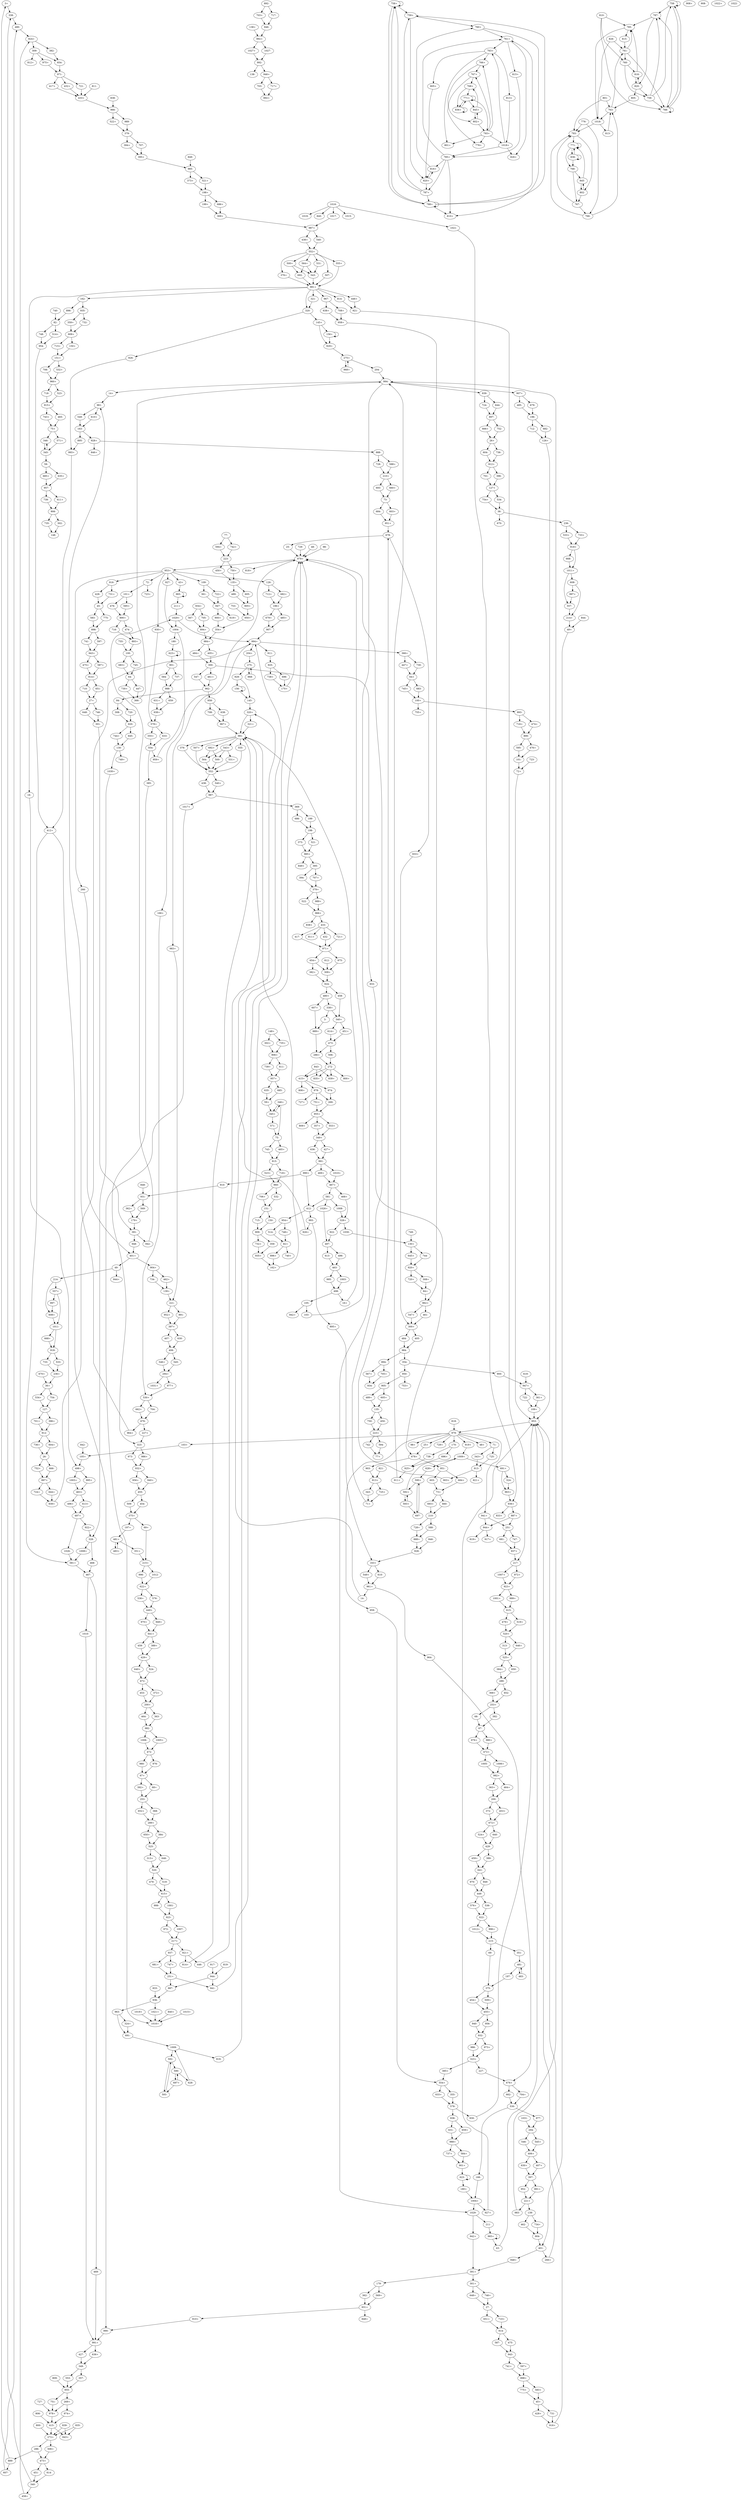 digraph adj {
graph [k=96]
edge [d=-95]
"3+" [l=181 C=6582]
"3-" [l=181 C=6582]
"14+" [l=51885 C=1941957]
"14-" [l=51885 C=1941957]
"16+" [l=4302 C=156636]
"16-" [l=4302 C=156636]
"25+" [l=47118 C=1579878]
"25-" [l=47118 C=1579878]
"26+" [l=36218 C=1328996]
"26-" [l=36218 C=1328996]
"27+" [l=84609 C=2956632]
"27-" [l=84609 C=2956632]
"36+" [l=26505 C=943989]
"36-" [l=26505 C=943989]
"43+" [l=90139 C=2607704]
"43-" [l=90139 C=2607704]
"45+" [l=38775 C=1293221]
"45-" [l=38775 C=1293221]
"48+" [l=26106 C=725198]
"48-" [l=26106 C=725198]
"49+" [l=53007 C=1890434]
"49-" [l=53007 C=1890434]
"59+" [l=8997 C=336627]
"59-" [l=8997 C=336627]
"64+" [l=42121 C=1596143]
"64-" [l=42121 C=1596143]
"67+" [l=132 C=2029]
"67-" [l=132 C=2029]
"68+" [l=528 C=12678]
"68-" [l=528 C=12678]
"69+" [l=11473 C=367292]
"69-" [l=11473 C=367292]
"71+" [l=47492 C=1580702]
"71-" [l=47492 C=1580702]
"72+" [l=38166 C=1432157]
"72-" [l=38166 C=1432157]
"73+" [l=26655 C=865449]
"73-" [l=26655 C=865449]
"75+" [l=29534 C=1110504]
"75-" [l=29534 C=1110504]
"77+" [l=8643 C=332799]
"77-" [l=8643 C=332799]
"82+" [l=27953 C=1034613]
"82-" [l=27953 C=1034613]
"84+" [l=37859 C=1389430]
"84-" [l=37859 C=1389430]
"98+" [l=48884 C=1370904]
"98-" [l=48884 C=1370904]
"100+" [l=19050 C=719001]
"100-" [l=19050 C=719001]
"101+" [l=45658 C=1716228]
"101-" [l=45658 C=1716228]
"103+" [l=34471 C=1302211]
"103-" [l=34471 C=1302211]
"105+" [l=1276 C=47865]
"105-" [l=1276 C=47865]
"109+" [l=3347 C=115954]
"109-" [l=3347 C=115954]
"126+" [l=14818 C=444070]
"126-" [l=14818 C=444070]
"127+" [l=24888 C=864118]
"127-" [l=24888 C=864118]
"130+" [l=22569 C=814020]
"130-" [l=22569 C=814020]
"135+" [l=7402 C=267366]
"135-" [l=7402 C=267366]
"138+" [l=9150 C=265242]
"138-" [l=9150 C=265242]
"139+" [l=16079 C=492354]
"139-" [l=16079 C=492354]
"145+" [l=22200 C=797857]
"145-" [l=22200 C=797857]
"148+" [l=5515 C=191723]
"148-" [l=5515 C=191723]
"150+" [l=191 C=3258]
"150-" [l=191 C=3258]
"151+" [l=4909 C=178892]
"151-" [l=4909 C=178892]
"156+" [l=1881 C=69183]
"156-" [l=1881 C=69183]
"162+" [l=350 C=19165]
"162-" [l=350 C=19165]
"163+" [l=3548 C=229449]
"163-" [l=3548 C=229449]
"166+" [l=44864 C=1351665]
"166-" [l=44864 C=1351665]
"170+" [l=20225 C=739992]
"170-" [l=20225 C=739992]
"179+" [l=14299 C=480879]
"179-" [l=14299 C=480879]
"180+" [l=41532 C=1381633]
"180-" [l=41532 C=1381633]
"196+" [l=25733 C=814329]
"196-" [l=25733 C=814329]
"197+" [l=9313 C=336927]
"197-" [l=9313 C=336927]
"198+" [l=199 C=26456]
"198-" [l=199 C=26456]
"199+" [l=191 C=23255]
"199-" [l=191 C=23255]
"200+" [l=952 C=57990]
"200-" [l=952 C=57990]
"204+" [l=14202 C=515195]
"204-" [l=14202 C=515195]
"210+" [l=7012 C=224850]
"210-" [l=7012 C=224850]
"211+" [l=39254 C=1178332]
"211-" [l=39254 C=1178332]
"214+" [l=2477 C=88448]
"214-" [l=2477 C=88448]
"215+" [l=1141 C=62795]
"215-" [l=1141 C=62795]
"217+" [l=279 C=12367]
"217-" [l=279 C=12367]
"221+" [l=165 C=3054]
"221-" [l=165 C=3054]
"223+" [l=8090 C=294280]
"223-" [l=8090 C=294280]
"227+" [l=2241 C=72974]
"227-" [l=2241 C=72974]
"236+" [l=12728 C=457063]
"236-" [l=12728 C=457063]
"251+" [l=6420 C=181705]
"251-" [l=6420 C=181705]
"253+" [l=920 C=53740]
"253-" [l=920 C=53740]
"266+" [l=2547 C=73373]
"266-" [l=2547 C=73373]
"269+" [l=168 C=18447]
"269-" [l=168 C=18447]
"272+" [l=286 C=46417]
"272-" [l=286 C=46417]
"275+" [l=131 C=3286]
"275-" [l=131 C=3286]
"286+" [l=134 C=7956]
"286-" [l=134 C=7956]
"289+" [l=202 C=6893]
"289-" [l=202 C=6893]
"294+" [l=186 C=7430]
"294-" [l=186 C=7430]
"300+" [l=266 C=16657]
"300-" [l=266 C=16657]
"301+" [l=11183 C=397704]
"301-" [l=11183 C=397704]
"302+" [l=191 C=3092]
"302-" [l=191 C=3092]
"308+" [l=191 C=3203]
"308-" [l=191 C=3203]
"309+" [l=156 C=14797]
"309-" [l=156 C=14797]
"313+" [l=191 C=3499]
"313-" [l=191 C=3499]
"320+" [l=143 C=3873]
"320-" [l=143 C=3873]
"321+" [l=307 C=9457]
"321-" [l=307 C=9457]
"323+" [l=163 C=3878]
"323-" [l=163 C=3878]
"324+" [l=392 C=5524]
"324-" [l=392 C=5524]
"328+" [l=107 C=1008]
"328-" [l=107 C=1008]
"338+" [l=195 C=11540]
"338-" [l=195 C=11540]
"340+" [l=239 C=14249]
"340-" [l=239 C=14249]
"343+" [l=191 C=2676]
"343-" [l=191 C=2676]
"345+" [l=155 C=3597]
"345-" [l=155 C=3597]
"346+" [l=250 C=4123]
"346-" [l=250 C=4123]
"349+" [l=209 C=27495]
"349-" [l=209 C=27495]
"351+" [l=5063 C=164733]
"351-" [l=5063 C=164733]
"354+" [l=212 C=8327]
"354-" [l=212 C=8327]
"355+" [l=222 C=4406]
"355-" [l=222 C=4406]
"357+" [l=191 C=23078]
"357-" [l=191 C=23078]
"359+" [l=191 C=3050]
"359-" [l=191 C=3050]
"361+" [l=191 C=3007]
"361-" [l=191 C=3007]
"362+" [l=191 C=3393]
"362-" [l=191 C=3393]
"363+" [l=191 C=4612]
"363-" [l=191 C=4612]
"366+" [l=553 C=16428]
"366-" [l=553 C=16428]
"368+" [l=191 C=2473]
"368-" [l=191 C=2473]
"369+" [l=224 C=32396]
"369-" [l=224 C=32396]
"372+" [l=314 C=6679]
"372-" [l=314 C=6679]
"373+" [l=193 C=23126]
"373-" [l=193 C=23126]
"375+" [l=520 C=31695]
"375-" [l=520 C=31695]
"376+" [l=246 C=5458]
"376-" [l=246 C=5458]
"379+" [l=140 C=11374]
"379-" [l=140 C=11374]
"382+" [l=303 C=5979]
"382-" [l=303 C=5979]
"384+" [l=191 C=3165]
"384-" [l=191 C=3165]
"385+" [l=2644 C=95093]
"385-" [l=2644 C=95093]
"389+" [l=1997 C=56787]
"389-" [l=1997 C=56787]
"391+" [l=308 C=17439]
"391-" [l=308 C=17439]
"392+" [l=477 C=11357]
"392-" [l=477 C=11357]
"394+" [l=191 C=23465]
"394-" [l=191 C=23465]
"395+" [l=186 C=21280]
"395-" [l=186 C=21280]
"396+" [l=191 C=3055]
"396-" [l=191 C=3055]
"397+" [l=151 C=3663]
"397-" [l=151 C=3663]
"401+" [l=284 C=10398]
"401-" [l=284 C=10398]
"405+" [l=440 C=22687]
"405-" [l=440 C=22687]
"406+" [l=145 C=4654]
"406-" [l=145 C=4654]
"407+" [l=236 C=6285]
"407-" [l=236 C=6285]
"412+" [l=145 C=5036]
"412-" [l=145 C=5036]
"415+" [l=219 C=26354]
"415-" [l=219 C=26354]
"417+" [l=202 C=12619]
"417-" [l=202 C=12619]
"427+" [l=191 C=23392]
"427-" [l=191 C=23392]
"428+" [l=191 C=2971]
"428-" [l=191 C=2971]
"429+" [l=457 C=26490]
"429-" [l=457 C=26490]
"432+" [l=191 C=15404]
"432-" [l=191 C=15404]
"433+" [l=176 C=18499]
"433-" [l=176 C=18499]
"438+" [l=193 C=3263]
"438-" [l=193 C=3263]
"446+" [l=191 C=3356]
"446-" [l=191 C=3356]
"447+" [l=191 C=3001]
"447-" [l=191 C=3001]
"449+" [l=146 C=3256]
"449-" [l=146 C=3256]
"450+" [l=191 C=3432]
"450-" [l=191 C=3432]
"451+" [l=280 C=15746]
"451-" [l=280 C=15746]
"453+" [l=314 C=6179]
"453-" [l=314 C=6179]
"454+" [l=340 C=7771]
"454-" [l=340 C=7771]
"455+" [l=144 C=3897]
"455-" [l=144 C=3897]
"458+" [l=342 C=19893]
"458-" [l=342 C=19893]
"459+" [l=1106 C=33281]
"459-" [l=1106 C=33281]
"461+" [l=191 C=3633]
"461-" [l=191 C=3633]
"462+" [l=191 C=2926]
"462-" [l=191 C=2926]
"463+" [l=320 C=18049]
"463-" [l=320 C=18049]
"464+" [l=191 C=2487]
"464-" [l=191 C=2487]
"465+" [l=191 C=3668]
"465-" [l=191 C=3668]
"467+" [l=152 C=9434]
"467-" [l=152 C=9434]
"468+" [l=281 C=5423]
"468-" [l=281 C=5423]
"469+" [l=191 C=14976]
"469-" [l=191 C=14976]
"472+" [l=152 C=4306]
"472-" [l=152 C=4306]
"473+" [l=131 C=3670]
"473-" [l=131 C=3670]
"474+" [l=191 C=3970]
"474-" [l=191 C=3970]
"475+" [l=191 C=700]
"475-" [l=191 C=700]
"476+" [l=191 C=3109]
"476-" [l=191 C=3109]
"479+" [l=191 C=3126]
"479-" [l=191 C=3126]
"480+" [l=231 C=25288]
"480-" [l=231 C=25288]
"481+" [l=193 C=5979]
"481-" [l=193 C=5979]
"483+" [l=183 C=1663]
"483-" [l=183 C=1663]
"484+" [l=440 C=11179]
"484-" [l=440 C=11179]
"485+" [l=191 C=2719]
"485-" [l=191 C=2719]
"489+" [l=191 C=2642]
"489-" [l=191 C=2642]
"496+" [l=191 C=3999]
"496-" [l=191 C=3999]
"497+" [l=158 C=4970]
"497-" [l=158 C=4970]
"498+" [l=242 C=10589]
"498-" [l=242 C=10589]
"500+" [l=164 C=4140]
"500-" [l=164 C=4140]
"506+" [l=195 C=3450]
"506-" [l=195 C=3450]
"507+" [l=344 C=11052]
"507-" [l=344 C=11052]
"509+" [l=340 C=7547]
"509-" [l=340 C=7547]
"514+" [l=191 C=3154]
"514-" [l=191 C=3154]
"519+" [l=191 C=3214]
"519-" [l=191 C=3214]
"520+" [l=215 C=6873]
"520-" [l=215 C=6873]
"521+" [l=193 C=8526]
"521-" [l=193 C=8526]
"522+" [l=192 C=4085]
"522-" [l=192 C=4085]
"523+" [l=191 C=2088]
"523-" [l=191 C=2088]
"524+" [l=261 C=5339]
"524-" [l=261 C=5339]
"525+" [l=209 C=8897]
"525-" [l=209 C=8897]
"530+" [l=193 C=6292]
"530-" [l=193 C=6292]
"531+" [l=190 C=4564]
"531-" [l=190 C=4564]
"532+" [l=191 C=3091]
"532-" [l=191 C=3091]
"533+" [l=191 C=1958]
"533-" [l=191 C=1958]
"534+" [l=191 C=2622]
"534-" [l=191 C=2622]
"536+" [l=239 C=4647]
"536-" [l=239 C=4647]
"540+" [l=193 C=22487]
"540-" [l=193 C=22487]
"543+" [l=176 C=5880]
"543-" [l=176 C=5880]
"545+" [l=297 C=6900]
"545-" [l=297 C=6900]
"546+" [l=297 C=6852]
"546-" [l=297 C=6852]
"547+" [l=191 C=2925]
"547-" [l=191 C=2925]
"549+" [l=191 C=4971]
"549-" [l=191 C=4971]
"552+" [l=128 C=7111]
"552-" [l=128 C=7111]
"553+" [l=191 C=9307]
"553-" [l=191 C=9307]
"554+" [l=152 C=3089]
"554-" [l=152 C=3089]
"555+" [l=326 C=16359]
"555-" [l=326 C=16359]
"557+" [l=216 C=4340]
"557-" [l=216 C=4340]
"564+" [l=176 C=3706]
"564-" [l=176 C=3706]
"567+" [l=191 C=2764]
"567-" [l=191 C=2764]
"569+" [l=191 C=506]
"569-" [l=191 C=506]
"571+" [l=256 C=5231]
"571-" [l=256 C=5231]
"576+" [l=239 C=4307]
"576-" [l=239 C=4307]
"578+" [l=159 C=4443]
"578-" [l=159 C=4443]
"581+" [l=161 C=10417]
"581-" [l=161 C=10417]
"583+" [l=191 C=3331]
"583-" [l=191 C=3331]
"584+" [l=191 C=4359]
"584-" [l=191 C=4359]
"587+" [l=191 C=4405]
"587-" [l=191 C=4405]
"588+" [l=191 C=2619]
"588-" [l=191 C=2619]
"590+" [l=103 C=252]
"590-" [l=103 C=252]
"592+" [l=104 C=248]
"592-" [l=104 C=248]
"593+" [l=260 C=2097]
"593-" [l=260 C=2097]
"594+" [l=191 C=2873]
"594-" [l=191 C=2873]
"595+" [l=191 C=1277]
"595-" [l=191 C=1277]
"597+" [l=191 C=2675]
"597-" [l=191 C=2675]
"603+" [l=191 C=2404]
"603-" [l=191 C=2404]
"604+" [l=191 C=2601]
"604-" [l=191 C=2601]
"605+" [l=191 C=300]
"605-" [l=191 C=300]
"607+" [l=281 C=14872]
"607-" [l=281 C=14872]
"608+" [l=212 C=3996]
"608-" [l=212 C=3996]
"610+" [l=191 C=3369]
"610-" [l=191 C=3369]
"611+" [l=191 C=3144]
"611-" [l=191 C=3144]
"613+" [l=191 C=4196]
"613-" [l=191 C=4196]
"614+" [l=278 C=6239]
"614-" [l=278 C=6239]
"615+" [l=196 C=6759]
"615-" [l=196 C=6759]
"619+" [l=131 C=142]
"619-" [l=131 C=142]
"622+" [l=171 C=5016]
"622-" [l=171 C=5016]
"623+" [l=203 C=6124]
"623-" [l=203 C=6124]
"628+" [l=189 C=1444]
"628-" [l=189 C=1444]
"630+" [l=236 C=5628]
"630-" [l=236 C=5628]
"631+" [l=191 C=437]
"631-" [l=191 C=437]
"633+" [l=222 C=3569]
"633-" [l=222 C=3569]
"635+" [l=191 C=299]
"635-" [l=191 C=299]
"636+" [l=191 C=4640]
"636-" [l=191 C=4640]
"638+" [l=191 C=3013]
"638-" [l=191 C=3013]
"640+" [l=261 C=5395]
"640-" [l=261 C=5395]
"641+" [l=152 C=2571]
"641-" [l=152 C=2571]
"644+" [l=191 C=3681]
"644-" [l=191 C=3681]
"645+" [l=191 C=2576]
"645-" [l=191 C=2576]
"646+" [l=191 C=2829]
"646-" [l=191 C=2829]
"648+" [l=191 C=2889]
"648-" [l=191 C=2889]
"650+" [l=191 C=2579]
"650-" [l=191 C=2579]
"651+" [l=191 C=2531]
"651-" [l=191 C=2531]
"652+" [l=191 C=2931]
"652-" [l=191 C=2931]
"654+" [l=189 C=6437]
"654-" [l=189 C=6437]
"659+" [l=191 C=2068]
"659-" [l=191 C=2068]
"660+" [l=191 C=2081]
"660-" [l=191 C=2081]
"662+" [l=191 C=2768]
"662-" [l=191 C=2768]
"666+" [l=191 C=2998]
"666-" [l=191 C=2998]
"668+" [l=246 C=3969]
"668-" [l=246 C=3969]
"670+" [l=163 C=248]
"670-" [l=163 C=248]
"672+" [l=176 C=5805]
"672-" [l=176 C=5805]
"676+" [l=291 C=11739]
"676-" [l=291 C=11739]
"678+" [l=137 C=2319]
"678-" [l=137 C=2319]
"679+" [l=191 C=320]
"679-" [l=191 C=320]
"681+" [l=191 C=3078]
"681-" [l=191 C=3078]
"682+" [l=191 C=2705]
"682-" [l=191 C=2705]
"683+" [l=191 C=2946]
"683-" [l=191 C=2946]
"684+" [l=191 C=445]
"684-" [l=191 C=445]
"685+" [l=191 C=4262]
"685-" [l=191 C=4262]
"686+" [l=191 C=3681]
"686-" [l=191 C=3681]
"691+" [l=216 C=2535]
"691-" [l=216 C=2535]
"692+" [l=176 C=667]
"692-" [l=176 C=667]
"693+" [l=191 C=532]
"693-" [l=191 C=532]
"696+" [l=191 C=2958]
"696-" [l=191 C=2958]
"697+" [l=260 C=2690]
"697-" [l=260 C=2690]
"701+" [l=191 C=255]
"701-" [l=191 C=255]
"703+" [l=191 C=2330]
"703-" [l=191 C=2330]
"704+" [l=191 C=3353]
"704-" [l=191 C=3353]
"705+" [l=191 C=323]
"705-" [l=191 C=323]
"706+" [l=191 C=249]
"706-" [l=191 C=249]
"707+" [l=191 C=5025]
"707-" [l=191 C=5025]
"708+" [l=191 C=245]
"708-" [l=191 C=245]
"710+" [l=191 C=436]
"710-" [l=191 C=436]
"712+" [l=191 C=290]
"712-" [l=191 C=290]
"715+" [l=191 C=430]
"715-" [l=191 C=430]
"716+" [l=191 C=303]
"716-" [l=191 C=303]
"717+" [l=191 C=475]
"717-" [l=191 C=475]
"718+" [l=191 C=962]
"718-" [l=191 C=962]
"720+" [l=191 C=295]
"720-" [l=191 C=295]
"721+" [l=191 C=288]
"721-" [l=191 C=288]
"722+" [l=191 C=315]
"722-" [l=191 C=315]
"723+" [l=155 C=409]
"723-" [l=155 C=409]
"724+" [l=191 C=300]
"724-" [l=191 C=300]
"725+" [l=191 C=495]
"725-" [l=191 C=495]
"727+" [l=125 C=143]
"727-" [l=125 C=143]
"728+" [l=191 C=358]
"728-" [l=191 C=358]
"729+" [l=117 C=53]
"729-" [l=117 C=53]
"730+" [l=191 C=496]
"730-" [l=191 C=496]
"731+" [l=191 C=372]
"731-" [l=191 C=372]
"732+" [l=191 C=639]
"732-" [l=191 C=639]
"733+" [l=191 C=547]
"733-" [l=191 C=547]
"734+" [l=191 C=467]
"734-" [l=191 C=467]
"735+" [l=191 C=279]
"735-" [l=191 C=279]
"736+" [l=191 C=230]
"736-" [l=191 C=230]
"737+" [l=191 C=314]
"737-" [l=191 C=314]
"738+" [l=191 C=291]
"738-" [l=191 C=291]
"739+" [l=191 C=462]
"739-" [l=191 C=462]
"740+" [l=126 C=65]
"740-" [l=126 C=65]
"741+" [l=191 C=442]
"741-" [l=191 C=442]
"742+" [l=191 C=316]
"742-" [l=191 C=316]
"743+" [l=191 C=269]
"743-" [l=191 C=269]
"744+" [l=191 C=270]
"744-" [l=191 C=270]
"745+" [l=191 C=425]
"745-" [l=191 C=425]
"746+" [l=191 C=322]
"746-" [l=191 C=322]
"747+" [l=191 C=375]
"747-" [l=191 C=375]
"748+" [l=191 C=463]
"748-" [l=191 C=463]
"749+" [l=196 C=376]
"749-" [l=196 C=376]
"750+" [l=191 C=472]
"750-" [l=191 C=472]
"751+" [l=191 C=545]
"751-" [l=191 C=545]
"752+" [l=191 C=308]
"752-" [l=191 C=308]
"753+" [l=147 C=178]
"753-" [l=147 C=178]
"754+" [l=191 C=316]
"754-" [l=191 C=316]
"755+" [l=128 C=135]
"755-" [l=128 C=135]
"758+" [l=96 C=255]
"758-" [l=96 C=255]
"759+" [l=96 C=255]
"759-" [l=96 C=255]
"760+" [l=96 C=255]
"760-" [l=96 C=255]
"761+" [l=96 C=255]
"761-" [l=96 C=255]
"763+" [l=96 C=255]
"763-" [l=96 C=255]
"766+" [l=98 C=765]
"766-" [l=98 C=765]
"767+" [l=98 C=765]
"767-" [l=98 C=765]
"768+" [l=102 C=1697]
"768-" [l=102 C=1697]
"771+" [l=99 C=840]
"771-" [l=99 C=840]
"775+" [l=191 C=219]
"775-" [l=191 C=219]
"776+" [l=139 C=238]
"776-" [l=139 C=238]
"785+" [l=96 C=155]
"785-" [l=96 C=155]
"787+" [l=96 C=173]
"787-" [l=96 C=173]
"788+" [l=189 C=4005]
"788-" [l=189 C=4005]
"793+" [l=98 C=436]
"793-" [l=98 C=436]
"800+" [l=117 C=88]
"800-" [l=117 C=88]
"801+" [l=134 C=252]
"801-" [l=134 C=252]
"802+" [l=175 C=304]
"802-" [l=175 C=304]
"805+" [l=162 C=370]
"805-" [l=162 C=370]
"806+" [l=133 C=98]
"806-" [l=133 C=98]
"809+" [l=124 C=74]
"809-" [l=124 C=74]
"810+" [l=142 C=3016]
"810-" [l=142 C=3016]
"811+" [l=128 C=102]
"811-" [l=128 C=102]
"812+" [l=102 C=15]
"812-" [l=102 C=15]
"813+" [l=182 C=390]
"813-" [l=182 C=390]
"814+" [l=191 C=365]
"814-" [l=191 C=365]
"815+" [l=188 C=576]
"815-" [l=188 C=576]
"816+" [l=96 C=3]
"816-" [l=96 C=3]
"818+" [l=114 C=51]
"818-" [l=114 C=51]
"819+" [l=157 C=173]
"819-" [l=157 C=173]
"820+" [l=150 C=173]
"820-" [l=150 C=173]
"821+" [l=187 C=440]
"821-" [l=187 C=440]
"826+" [l=155 C=340]
"826-" [l=155 C=340]
"833+" [l=110 C=34]
"833-" [l=110 C=34]
"835+" [l=128 C=103]
"835-" [l=128 C=103]
"836+" [l=113 C=40]
"836-" [l=113 C=40]
"838+" [l=120 C=90]
"838-" [l=120 C=90]
"839+" [l=119 C=78]
"839-" [l=119 C=78]
"840+" [l=111 C=364]
"840-" [l=111 C=364]
"842+" [l=122 C=64]
"842-" [l=122 C=64]
"843+" [l=106 C=34]
"843-" [l=106 C=34]
"844+" [l=123 C=70]
"844-" [l=123 C=70]
"845+" [l=111 C=38]
"845-" [l=111 C=38]
"846+" [l=103 C=18]
"846-" [l=103 C=18]
"848+" [l=140 C=119]
"848-" [l=140 C=119]
"849+" [l=118 C=57]
"849-" [l=118 C=57]
"887+" [l=209376 C=5742170]
"887-" [l=209376 C=5742170]
"888+" [l=76659 C=2519357]
"888-" [l=76659 C=2519357]
"889+" [l=287 C=29551]
"889-" [l=287 C=29551]
"890+" [l=102482 C=3822317]
"890-" [l=102482 C=3822317]
"891+" [l=21865 C=678735]
"891-" [l=21865 C=678735]
"892+" [l=104259 C=3252817]
"892-" [l=104259 C=3252817]
"893+" [l=76923 C=2931114]
"893-" [l=76923 C=2931114]
"894+" [l=41851 C=1376831]
"894-" [l=41851 C=1376831]
"895+" [l=81373 C=3058103]
"895-" [l=81373 C=3058103]
"896+" [l=105784 C=3978132]
"896-" [l=105784 C=3978132]
"897+" [l=55828 C=2045920]
"897-" [l=55828 C=2045920]
"898+" [l=39614 C=1326305]
"898-" [l=39614 C=1326305]
"900+" [l=31616 C=1201541]
"900-" [l=31616 C=1201541]
"901+" [l=66459 C=2255196]
"901-" [l=66459 C=2255196]
"903+" [l=20063 C=649116]
"903-" [l=20063 C=649116]
"904+" [l=21268 C=616206]
"904-" [l=21268 C=616206]
"905+" [l=77576 C=2875166]
"905-" [l=77576 C=2875166]
"906+" [l=85836 C=3197984]
"906-" [l=85836 C=3197984]
"907+" [l=34991 C=1115651]
"907-" [l=34991 C=1115651]
"908+" [l=120053 C=3344930]
"908-" [l=120053 C=3344930]
"909+" [l=30966 C=1144452]
"909-" [l=30966 C=1144452]
"910+" [l=29707 C=1011045]
"910-" [l=29707 C=1011045]
"911+" [l=75314 C=2810648]
"911-" [l=75314 C=2810648]
"912+" [l=93335 C=3366988]
"912-" [l=93335 C=3366988]
"913+" [l=79018 C=2586060]
"913-" [l=79018 C=2586060]
"914+" [l=46701 C=1621076]
"914-" [l=46701 C=1621076]
"915+" [l=80339 C=2987162]
"915-" [l=80339 C=2987162]
"916+" [l=72439 C=2397069]
"916-" [l=72439 C=2397069]
"917+" [l=54482 C=1458802]
"917-" [l=54482 C=1458802]
"918+" [l=62788 C=2260030]
"918-" [l=62788 C=2260030]
"919+" [l=61723 C=1713480]
"919-" [l=61723 C=1713480]
"920+" [l=86361 C=3144777]
"920-" [l=86361 C=3144777]
"921+" [l=21184 C=735067]
"921-" [l=21184 C=735067]
"922+" [l=26212 C=1002168]
"922-" [l=26212 C=1002168]
"923+" [l=1975 C=127994]
"923-" [l=1975 C=127994]
"924+" [l=426 C=81643]
"924-" [l=426 C=81643]
"925+" [l=52012 C=1889893]
"925-" [l=52012 C=1889893]
"926+" [l=90544 C=3370799]
"926-" [l=90544 C=3370799]
"927+" [l=9439 C=314995]
"927-" [l=9439 C=314995]
"928+" [l=51601 C=1632412]
"928-" [l=51601 C=1632412]
"929+" [l=17453 C=653815]
"929-" [l=17453 C=653815]
"930+" [l=22324 C=645723]
"930-" [l=22324 C=645723]
"931+" [l=31934 C=1122291]
"931-" [l=31934 C=1122291]
"932+" [l=1845 C=116142]
"932-" [l=1845 C=116142]
"933+" [l=11537 C=363442]
"933-" [l=11537 C=363442]
"934+" [l=31981 C=1014009]
"934-" [l=31981 C=1014009]
"935+" [l=17655 C=669604]
"935-" [l=17655 C=669604]
"936+" [l=66736 C=1841448]
"936-" [l=66736 C=1841448]
"937+" [l=45119 C=1379163]
"937-" [l=45119 C=1379163]
"938+" [l=34308 C=1125653]
"938-" [l=34308 C=1125653]
"939+" [l=31494 C=1174846]
"939-" [l=31494 C=1174846]
"940+" [l=6282 C=233328]
"940-" [l=6282 C=233328]
"941+" [l=22845 C=676824]
"941-" [l=22845 C=676824]
"942+" [l=58615 C=2340307]
"942-" [l=58615 C=2340307]
"943+" [l=9999 C=349420]
"943-" [l=9999 C=349420]
"944+" [l=36009 C=960657]
"944-" [l=36009 C=960657]
"946+" [l=87501 C=2630479]
"946-" [l=87501 C=2630479]
"947+" [l=19450 C=716592]
"947-" [l=19450 C=716592]
"948+" [l=3053 C=101752]
"948-" [l=3053 C=101752]
"949+" [l=4786 C=170612]
"949-" [l=4786 C=170612]
"950+" [l=50197 C=1887848]
"950-" [l=50197 C=1887848]
"951+" [l=16843 C=554856]
"951-" [l=16843 C=554856]
"952+" [l=3227 C=102880]
"952-" [l=3227 C=102880]
"953+" [l=356 C=63150]
"953-" [l=356 C=63150]
"954+" [l=15780 C=595459]
"954-" [l=15780 C=595459]
"955+" [l=471 C=93290]
"955-" [l=471 C=93290]
"956+" [l=7657 C=247441]
"956-" [l=7657 C=247441]
"957+" [l=72130 C=2698563]
"957-" [l=72130 C=2698563]
"958+" [l=36493 C=1390837]
"958-" [l=36493 C=1390837]
"959+" [l=82230 C=2392414]
"959-" [l=82230 C=2392414]
"960+" [l=29309 C=1084256]
"960-" [l=29309 C=1084256]
"961+" [l=2593 C=185689]
"961-" [l=2593 C=185689]
"962+" [l=883 C=62946]
"962-" [l=883 C=62946]
"963+" [l=2421 C=68383]
"963-" [l=2421 C=68383]
"964+" [l=4215 C=127437]
"964-" [l=4215 C=127437]
"965+" [l=436 C=19689]
"965-" [l=436 C=19689]
"966+" [l=274 C=44054]
"966-" [l=274 C=44054]
"967+" [l=8759 C=330646]
"967-" [l=8759 C=330646]
"968+" [l=1264 C=46308]
"968-" [l=1264 C=46308]
"970+" [l=4863 C=145925]
"970-" [l=4863 C=145925]
"971+" [l=523 C=106873]
"971-" [l=523 C=106873]
"972+" [l=424 C=10571]
"972-" [l=424 C=10571]
"973+" [l=423 C=11706]
"973-" [l=423 C=11706]
"974+" [l=325 C=11529]
"974-" [l=325 C=11529]
"975+" [l=192 C=19619]
"975-" [l=192 C=19619]
"976+" [l=1277 C=37469]
"976-" [l=1277 C=37469]
"977+" [l=2973 C=93593]
"977-" [l=2973 C=93593]
"978+" [l=273 C=40595]
"978-" [l=273 C=40595]
"979+" [l=389 C=70652]
"979-" [l=389 C=70652]
"980+" [l=1374 C=45594]
"980-" [l=1374 C=45594]
"981+" [l=131 C=8342]
"981-" [l=131 C=8342]
"982+" [l=513 C=27762]
"982-" [l=513 C=27762]
"983+" [l=48657 C=1526556]
"983-" [l=48657 C=1526556]
"984+" [l=1523 C=157211]
"984-" [l=1523 C=157211]
"985+" [l=383 C=71226]
"985-" [l=383 C=71226]
"986+" [l=423 C=8505]
"986-" [l=423 C=8505]
"987+" [l=255 C=39714]
"987-" [l=255 C=39714]
"988+" [l=970 C=27596]
"988-" [l=970 C=27596]
"989+" [l=192 C=22608]
"989-" [l=192 C=22608]
"990+" [l=333 C=15900]
"990-" [l=333 C=15900]
"991+" [l=156 C=14586]
"991-" [l=156 C=14586]
"992+" [l=151 C=3997]
"992-" [l=151 C=3997]
"993+" [l=206 C=4867]
"993-" [l=206 C=4867]
"994+" [l=177 C=11391]
"994-" [l=177 C=11391]
"995+" [l=632 C=22022]
"995-" [l=632 C=22022]
"996+" [l=332 C=7987]
"996-" [l=332 C=7987]
"997+" [l=248 C=5016]
"997-" [l=248 C=5016]
"999+" [l=549 C=15756]
"999-" [l=549 C=15756]
"1001+" [l=591 C=16608]
"1001-" [l=591 C=16608]
"1003+" [l=632 C=19595]
"1003-" [l=632 C=19595]
"1004+" [l=173 C=7638]
"1004-" [l=173 C=7638]
"1005+" [l=307 C=7099]
"1005-" [l=307 C=7099]
"1006+" [l=307 C=7461]
"1006-" [l=307 C=7461]
"1007+" [l=424 C=12294]
"1007-" [l=424 C=12294]
"1008+" [l=217 C=4814]
"1008-" [l=217 C=4814]
"1009+" [l=140 C=2260]
"1009-" [l=140 C=2260]
"1010+" [l=191 C=5213]
"1010-" [l=191 C=5213]
"1011+" [l=100 C=207]
"1011-" [l=100 C=207]
"1012+" [l=332 C=6382]
"1012-" [l=332 C=6382]
"1015+" [l=152 C=762]
"1015-" [l=152 C=762]
"1016+" [l=125 C=7164]
"1016-" [l=125 C=7164]
"1017+" [l=188 C=676]
"1017-" [l=188 C=676]
"1018+" [l=98 C=430]
"1018-" [l=98 C=430]
"1019+" [l=113 C=800]
"1019-" [l=113 C=800]
"1021+" [l=189 C=821]
"1021-" [l=189 C=821]
"1022+" [l=126 C=7242]
"1022-" [l=126 C=7242]
"1026+" [l=32888 C=1232959]
"1026-" [l=32888 C=1232959]
"1027+" [l=1931 C=58075]
"1027-" [l=1931 C=58075]
"1029+" [l=113 C=2491]
"1029-" [l=113 C=2491]
"1030+" [l=75766 C=2712394]
"1030-" [l=75766 C=2712394]
"1031+" [l=16766 C=514697]
"1031-" [l=16766 C=514697]
"3+" -> "338-"
"3-" -> "889+"
"14+" -> "961-"
"14-" -> "994+" [d=-76]
"16+" -> "981-" [d=-87]
"16-" -> "498+"
"25+" -> "678+"
"25-" -> "979+" [d=-30]
"26+" -> "604-"
"26+" -> "736-"
"26-" -> "666-"
"26-" -> "752+"
"27+" -> "648-"
"27+" -> "746-"
"27-" -> "651+"
"27-" -> "710+"
"36+" -> "534+"
"36+" -> "754-"
"36-" -> "236-"
"36-" -> "670-"
"43+" -> "965-"
"43-" -> "953-" [d=-92]
"45+" -> "428+"
"45+" -> "731-"
"45-" -> "583-"
"45-" -> "775-"
"48-" -> "979+" [d=-30]
"49+" -> "401-"
"49-" -> "214-"
"49-" -> "844+"
"59+" -> "345+"
"59-" -> "635+"
"59-" -> "685+"
"64+" -> "683-"
"64+" -> "745+"
"64-" -> "447-"
"64-" -> "730+"
"67+" -> "68+"
"67+" -> "392+"
"67-" -> "976+"
"67-" -> "980+"
"68+" -> "253-"
"68-" -> "67-"
"69+" -> "215+"
"69-" -> "375-"
"71+" -> "979+" [d=-31]
"71-" -> "343+"
"71-" -> "725-"
"72+" -> "953-" [d=-91]
"72-" -> "101+"
"72-" -> "723+"
"73+" -> "660-"
"73+" -> "693+"
"73-" -> "603+"
"73-" -> "684-"
"75+" -> "571+"
"75+" -> "346-" [d=-89]
"75-" -> "465+"
"75-" -> "743-"
"77-" -> "594+"
"77-" -> "742+"
"82+" -> "740+"
"82+" -> "896+"
"82-" -> "514+"
"82-" -> "748-"
"84+" -> "962+"
"84-" -> "308-"
"84-" -> "720-"
"98-" -> "979+" [d=-30]
"100+" -> "755+"
"100+" -> "893-"
"100-" -> "683+"
"100-" -> "745-"
"101+" -> "476-"
"101+" -> "595+"
"101-" -> "72+"
"103+" -> "105+"
"103-" -> "979+" [d=-31]
"105+" -> "498+"
"105-" -> "103-"
"105-" -> "842+"
"109+" -> "953-"
"109-" -> "361-"
"109-" -> "722+"
"126+" -> "953-" [d=-89]
"126-" -> "682+"
"126-" -> "712+"
"127+" -> "534-"
"127+" -> "754+"
"127-" -> "396+"
"127-" -> "701+"
"130+" -> "645+"
"130+" -> "744-"
"130-" -> "749+"
"130-" -> "1030+"
"135+" -> "489-"
"135+" -> "605-"
"135-" -> "450-"
"135-" -> "750-"
"138+" -> "992+"
"139+" -> "221-"
"139-" -> "462-"
"139-" -> "734+"
"145+" -> "156+"
"145+" -> "929+"
"145-" -> "320+"
"148+" -> "302+"
"148+" -> "735+"
"150+" -> "151+"
"150-" -> "909-"
"151+" -> "532+"
"151+" -> "706-"
"151-" -> "150-"
"151-" -> "715-"
"156+" -> "156+"
"156+" -> "929+"
"156-" -> "145-"
"156-" -> "156-"
"162+" -> "981-" [d=-89]
"162-" -> "896-"
"162-" -> "935-"
"163+" -> "549+"
"163+" -> "610-"
"163-" -> "895-"
"163-" -> "928+"
"166+" -> "530+"
"166-" -> "1004+"
"170+" -> "979+" [d=-30]
"170-" -> "696+"
"170-" -> "738-"
"179+" -> "391-"
"179-" -> "362-"
"179-" -> "569+"
"180+" -> "1004+"
"180-" -> "623+"
"196+" -> "485+"
"196+" -> "679+"
"196-" -> "682-"
"196-" -> "712-"
"197+" -> "481+"
"197-" -> "375-"
"198+" -> "199+"
"198+" -> "686+"
"198-" -> "373-"
"198-" -> "521-"
"199+" -> "369+"
"199-" -> "198-"
"200+" -> "363-"
"200+" -> "464-"
"200-" -> "372-"
"200-" -> "453+"
"204+" -> "275-"
"204-" -> "994-" [d=-93]
"210+" -> "660+"
"210+" -> "693-"
"210-" -> "588-"
"210-" -> "728+"
"211+" -> "1029+"
"211-" -> "965+"
"214+" -> "49+"
"214-" -> "557+"
"214-" -> "608+" [d=-91]
"215+" -> "996-"
"215+" -> "1012-"
"215-" -> "69-"
"215-" -> "351-"
"217+" -> "921+"
"217+" -> "937-"
"217-" -> "972+"
"217-" -> "1007+"
"221+" -> "139-"
"221+" -> "983-"
"221-" -> "891-"
"221-" -> "952+"
"223+" -> "594-"
"223+" -> "742-"
"223-" -> "450+"
"223-" -> "750+"
"227+" -> "323-"
"227-" -> "676+"
"236+" -> "36+"
"236-" -> "533+"
"236-" -> "733+"
"251+" -> "887-"
"251+" -> "941-"
"251-" -> "681-"
"251-" -> "747-"
"253+" -> "68-"
"253+" -> "392-"
"253-" -> "368-"
"253-" -> "652+"
"266+" -> "953-" [d=-91]
"266-" -> "401+"
"269+" -> "974+"
"269+" -> "978+" [d=-72]
"269-" -> "955+"
"272+" -> "286-"
"272+" -> "506+"
"272-" -> "800+"
"272-" -> "415+" [d=-93]
"272-" -> "835+" [d=-93]
"272-" -> "839+" [d=-93]
"275+" -> "204-"
"275+" -> "968+"
"275-" -> "929-"
"275-" -> "968-"
"286+" -> "272-"
"286-" -> "889-"
"286-" -> "473+" [d=-34]
"289+" -> "384-"
"289+" -> "650+"
"289-" -> "368+"
"289-" -> "652-"
"294+" -> "977+"
"294+" -> "1031+"
"294-" -> "545+"
"294-" -> "546-"
"300+" -> "405-"
"300+" -> "484-"
"300-" -> "933-"
"300-" -> "461+" [d=-91]
"300-" -> "547-" [d=-91]
"301+" -> "648+"
"301+" -> "746+"
"301-" -> "391-"
"302+" -> "906+"
"302-" -> "148-"
"308+" -> "84+"
"308-" -> "920-"
"309+" -> "924-"
"309-" -> "812+"
"309-" -> "975+" [d=-52]
"309-" -> "654-" [d=-49]
"313+" -> "520-"
"313-" -> "525+"
"320+" -> "321+"
"320+" -> "981-" [d=-18]
"320-" -> "145+"
"320-" -> "926-"
"321+" -> "981-" [d=-93]
"321-" -> "320-"
"323+" -> "227-"
"323+" -> "385+"
"323-" -> "973-"
"323-" -> "986+"
"324+" -> "691-"
"324-" -> "963+"
"328+" -> "922-"
"328+" -> "1030-"
"328-" -> "468-"
"328-" -> "1008+"
"338+" -> "3-"
"338+" -> "340+" [d=-82]
"338-" -> "480-"
"340+" -> "451+"
"340+" -> "614+"
"340-" -> "458+"
"340-" -> "338-" [d=-82]
"343+" -> "913-"
"343-" -> "71+"
"345+" -> "346+"
"345+" -> "571-"
"345-" -> "59-"
"345-" -> "346-" [d=-78]
"346+" -> "75-" [d=-89]
"346+" -> "345+" [d=-78]
"346-" -> "345-"
"349+" -> "427+"
"349+" -> "636-"
"349-" -> "357-"
"349-" -> "553-"
"351+" -> "215+"
"351-" -> "481-"
"354+" -> "984+"
"354-" -> "900-"
"354-" -> "950-"
"355+" -> "554-"
"355-" -> "578-"
"357+" -> "349+"
"357-" -> "955-" [d=-94]
"359+" -> "909+"
"359-" -> "935+"
"361+" -> "109+"
"361-" -> "947-"
"362+" -> "179+"
"362-" -> "931+"
"363+" -> "200-"
"363-" -> "982-"
"366+" -> "447+"
"366+" -> "730-"
"366-" -> "994-"
"368+" -> "253+"
"368-" -> "289+"
"369+" -> "987+"
"369-" -> "199-"
"369-" -> "686-"
"372+" -> "200+"
"372-" -> "672+"
"373+" -> "198+"
"373-" -> "985+"
"375+" -> "69+"
"375+" -> "197+"
"375-" -> "454+"
"375-" -> "509+"
"376+" -> "981+" [d=-92]
"376-" -> "552-" [d=-93]
"379+" -> "522-"
"379+" -> "989+"
"379-" -> "394+"
"379-" -> "707-"
"382+" -> "924-"
"382-" -> "654-"
"384+" -> "289-"
"384-" -> "525-"
"385+" -> "554+"
"385-" -> "323-"
"389+" -> "429+"
"389-" -> "641-"
"391+" -> "179-"
"391+" -> "301+"
"391-" -> "942-"
"391-" -> "948-"
"392+" -> "253-"
"392-" -> "67-"
"394+" -> "395+"
"394-" -> "379+"
"395+" -> "985-"
"395-" -> "394-"
"395-" -> "707+"
"396+" -> "912-"
"396-" -> "127+"
"397+" -> "407-"
"397+" -> "630-"
"397-" -> "891+"
"397-" -> "952-"
"401+" -> "49-"
"401+" -> "904+"
"401-" -> "266+"
"401-" -> "948+"
"405+" -> "300-"
"405-" -> "984-"
"406+" -> "407+"
"406+" -> "630+"
"406-" -> "545-"
"406-" -> "546+"
"407+" -> "397-"
"407-" -> "406-"
"412+" -> "990-" [d=-45]
"412+" -> "581+" [d=-45]
"412-" -> "954+"
"412-" -> "993-"
"415+" -> "974-"
"415+" -> "806+" [d=-66]
"415+" -> "978-" [d=-66]
"415-" -> "843+"
"415-" -> "272+" [d=-93]
"417+" -> "433+" [d=-36]
"417-" -> "971+"
"427+" -> "991-"
"427-" -> "349-"
"428+" -> "916+"
"428-" -> "45-"
"429+" -> "524-"
"429+" -> "640+"
"429-" -> "389-"
"429-" -> "459+"
"432+" -> "433+" [d=-18]
"432-" -> "971+" [d=-18]
"433+" -> "966-"
"433-" -> "811+"
"433-" -> "417-" [d=-36]
"433-" -> "432-" [d=-18]
"433-" -> "721+" [d=-18]
"438+" -> "552+"
"438-" -> "987-"
"446+" -> "921-"
"446-" -> "981-" [d=-81]
"447+" -> "64+"
"447-" -> "366-"
"449+" -> "949+"
"449+" -> "970+"
"449-" -> "536-"
"449-" -> "576+"
"450+" -> "135+"
"450-" -> "223+"
"451+" -> "473-"
"451-" -> "340-"
"453+" -> "672+"
"453-" -> "200+"
"454+" -> "455+"
"454-" -> "375+"
"455+" -> "940-"
"455+" -> "956-"
"455-" -> "454-"
"455-" -> "509-"
"458+" -> "924+"
"458-" -> "340+"
"459+" -> "641-"
"459-" -> "429+"
"461+" -> "962-"
"461-" -> "300+" [d=-91]
"462+" -> "139+"
"462-" -> "904-"
"463+" -> "496+"
"463+" -> "613+"
"463-" -> "995-"
"463-" -> "1003-"
"464+" -> "200-"
"464-" -> "982-"
"465+" -> "915-"
"465-" -> "75+"
"467+" -> "468+"
"467+" -> "581-"
"467-" -> "469-"
"467-" -> "1010-"
"468+" -> "328+"
"468-" -> "467-"
"469+" -> "467+"
"469-" -> "991+" [d=-76]
"472+" -> "1005-"
"472+" -> "1006+"
"472-" -> "976-"
"472-" -> "980-"
"473+" -> "451-"
"473+" -> "614-"
"473-" -> "506-"
"473-" -> "286+" [d=-34]
"474+" -> "890-"
"474-" -> "893+"
"475+" -> "914+"
"475-" -> "943-"
"476+" -> "101-"
"476-" -> "890+"
"479+" -> "520+"
"479-" -> "615+"
"480+" -> "338+"
"480+" -> "607+"
"480-" -> "924+"
"481+" -> "351+"
"481+" -> "483+"
"481-" -> "197-"
"481-" -> "483-"
"483+" -> "481+"
"483-" -> "481-"
"484+" -> "300-"
"484-" -> "984-"
"485+" -> "907-"
"485-" -> "196-"
"489+" -> "135-"
"489-" -> "905+"
"496+" -> "497+"
"496-" -> "463-"
"497+" -> "922+"
"497+" -> "1026-"
"497-" -> "496-"
"497-" -> "613-"
"498+" -> "995+"
"498+" -> "1003+"
"498-" -> "16+"
"498-" -> "105-"
"500+" -> "543-" [d=-80]
"500+" -> "692-" [d=-80]
"500-" -> "552-" [d=-75]
"506+" -> "473+"
"506-" -> "272-"
"507+" -> "552-" [d=-93]
"507-" -> "981+" [d=-87]
"509+" -> "455+"
"509-" -> "375+"
"514+" -> "954-"
"514-" -> "82+"
"519+" -> "520+"
"519-" -> "615+"
"520+" -> "313-"
"520+" -> "646+"
"520-" -> "479-"
"520-" -> "519-"
"521+" -> "198+"
"521-" -> "985+"
"522+" -> "379-"
"522-" -> "966+"
"523+" -> "960-"
"523-" -> "915+"
"524+" -> "429-"
"524-" -> "672-"
"525+" -> "384+"
"525+" -> "650-"
"525-" -> "313+"
"525-" -> "646-"
"530+" -> "662+"
"530+" -> "704-"
"530-" -> "166-"
"530-" -> "977-"
"531+" -> "552-" [d=-93]
"531-" -> "543-" [d=-87]
"532+" -> "960+"
"532-" -> "151-"
"533+" -> "918+"
"533-" -> "236+"
"534+" -> "127-"
"534-" -> "36-"
"536+" -> "449+"
"536-" -> "622-"
"540+" -> "987-"
"540-" -> "552+"
"543+" -> "500-" [d=-80]
"543+" -> "531+" [d=-87]
"543+" -> "564-" [d=-80]
"543-" -> "981+" [d=-21]
"545+" -> "406+"
"545-" -> "294+"
"546+" -> "294+"
"546-" -> "406+"
"547+" -> "300+" [d=-91]
"547-" -> "962-"
"549+" -> "961+"
"549-" -> "163-"
"552+" -> "376+" [d=-93]
"552+" -> "507-" [d=-93]
"552+" -> "531-" [d=-93]
"552+" -> "564+" [d=-84]
"552+" -> "500+" [d=-75]
"552+" -> "555+" [d=-75]
"552-" -> "438-"
"552-" -> "540+"
"553+" -> "349+"
"553-" -> "955-" [d=-94]
"554+" -> "355-"
"554+" -> "633+"
"554-" -> "385-"
"554-" -> "959+"
"555+" -> "981+" [d=-87]
"555-" -> "552-" [d=-75]
"557+" -> "997-"
"557+" -> "1011-"
"557-" -> "214+"
"564+" -> "692-" [d=-80]
"564+" -> "543-" [d=-80]
"564-" -> "552-" [d=-84]
"567+" -> "934-"
"567-" -> "894+"
"569+" -> "931+"
"569-" -> "179+"
"571+" -> "345-"
"571-" -> "75-"
"576+" -> "622-"
"576-" -> "449+"
"578+" -> "355+"
"578+" -> "633-"
"578-" -> "930-"
"578-" -> "938-"
"581+" -> "467-"
"581-" -> "1008-"
"581-" -> "412-" [d=-45]
"581-" -> "1026+" [d=-45]
"583+" -> "45+"
"583-" -> "898-"
"584+" -> "901+"
"584-" -> "988-"
"587+" -> "914+"
"587-" -> "943-"
"588+" -> "210+"
"588-" -> "888+"
"590+" -> "592+" [d=-94]
"590+" -> "697-" [d=-94]
"590-" -> "628-"
"590-" -> "697+"
"592+" -> "593+"
"592+" -> "1009+" [d=-78]
"592-" -> "590-" [d=-94]
"592-" -> "593-" [d=-94]
"593+" -> "697-" [d=-94]
"593+" -> "592+" [d=-94]
"593-" -> "592-"
"594+" -> "223-"
"594-" -> "77+"
"595+" -> "890+"
"595-" -> "101-"
"597+" -> "898+"
"597-" -> "943+"
"603+" -> "951+"
"603-" -> "73+"
"604+" -> "26-"
"604-" -> "912+"
"605+" -> "135-"
"605-" -> "905+"
"607+" -> "889+"
"607-" -> "480-"
"608+" -> "1011-"
"608-" -> "997+"
"608-" -> "214+" [d=-91]
"610+" -> "163-"
"610-" -> "961+"
"611+" -> "906-"
"611-" -> "957+"
"613+" -> "497+"
"613-" -> "463-"
"614+" -> "473-"
"614-" -> "340-"
"615+" -> "999-"
"615+" -> "1001-"
"615-" -> "479+"
"615-" -> "519+"
"619-" -> "947+"
"622+" -> "536+"
"622+" -> "576-"
"622-" -> "996+"
"622-" -> "1012+"
"623+" -> "901-"
"623+" -> "623+" [d=-14]
"623-" -> "180+"
"623-" -> "623-" [d=-14]
"628+" -> "590+"
"628-" -> "1009-"
"630+" -> "397-"
"630-" -> "406-"
"631+" -> "938+"
"631-" -> "988+"
"633+" -> "578-"
"633-" -> "554-"
"635+" -> "957-"
"635-" -> "59+"
"636+" -> "349-"
"636-" -> "991-"
"638+" -> "958+"
"638-" -> "967+"
"640+" -> "672-"
"640-" -> "429-"
"641+" -> "389+"
"641+" -> "459-"
"641-" -> "949-"
"641-" -> "970-"
"644+" -> "939+"
"644-" -> "897-"
"645+" -> "920+"
"645-" -> "130-"
"646+" -> "525+"
"646-" -> "520-"
"648+" -> "27-"
"648-" -> "301-"
"650+" -> "525-"
"650-" -> "289-"
"651+" -> "914-"
"651-" -> "27+"
"652+" -> "289+"
"652-" -> "253+"
"654+" -> "382+"
"654+" -> "309+" [d=-49]
"654-" -> "971-"
"659+" -> "988+"
"659-" -> "938+"
"660+" -> "73-"
"660-" -> "210-"
"662+" -> "676-"
"662-" -> "530-"
"666+" -> "26+"
"666-" -> "897+"
"668+" -> "918-"
"668-" -> "1011+"
"670+" -> "36+"
"672+" -> "524+"
"672+" -> "640-"
"672-" -> "372+"
"672-" -> "453-"
"676+" -> "662-"
"676+" -> "704+"
"676-" -> "227+"
"676-" -> "964+"
"678+" -> "903-"
"678+" -> "951-"
"678-" -> "25-"
"678-" -> "933+"
"679+" -> "907-"
"679-" -> "196-"
"681+" -> "251+"
"681-" -> "937+"
"682+" -> "196+"
"682-" -> "126+"
"683+" -> "64-"
"683-" -> "100+"
"684+" -> "73+"
"684-" -> "951+"
"685+" -> "957-"
"685-" -> "59+"
"686+" -> "369+"
"686-" -> "198-"
"691+" -> "324-"
"691+" -> "963+" [d=-87]
"691-" -> "1009-"
"692+" -> "500-" [d=-80]
"692+" -> "564-" [d=-80]
"692-" -> "981+" [d=-21]
"693+" -> "210-"
"693-" -> "73-"
"696+" -> "925+"
"696-" -> "170+"
"697+" -> "593-" [d=-94]
"697+" -> "590-" [d=-94]
"697-" -> "590+"
"701+" -> "912-"
"701-" -> "127+"
"703+" -> "946-"
"703-" -> "892+"
"704+" -> "530-"
"704-" -> "676-"
"705+" -> "934-"
"705-" -> "894+"
"706+" -> "151-"
"706-" -> "960+"
"707+" -> "379+"
"707-" -> "395+"
"708+" -> "958+"
"708-" -> "967+"
"710+" -> "914-"
"710-" -> "27+"
"712+" -> "196+"
"712-" -> "126+"
"715+" -> "151+"
"715-" -> "909-"
"716+" -> "890-"
"716-" -> "893+"
"717+" -> "892+"
"717-" -> "946-"
"718+" -> "960-"
"718-" -> "915+"
"720+" -> "84+"
"720-" -> "920-"
"721+" -> "971+" [d=-18]
"721-" -> "433+" [d=-18]
"722+" -> "947-"
"722-" -> "109+"
"723-" -> "72+"
"724+" -> "939+"
"724-" -> "897-"
"725+" -> "71+"
"725-" -> "913-"
"727-" -> "978+" [d=-82]
"728+" -> "888+"
"728-" -> "210+"
"729-" -> "979+"
"730+" -> "366-"
"730-" -> "64+"
"731+" -> "45-"
"731-" -> "916+"
"732+" -> "935+"
"732-" -> "909+"
"733+" -> "918+"
"733-" -> "236+"
"734+" -> "904-"
"734-" -> "139+"
"735+" -> "906+"
"735-" -> "148-"
"736+" -> "26-"
"736-" -> "912+"
"737+" -> "901+"
"737-" -> "988-"
"738+" -> "170+"
"738-" -> "925+"
"739+" -> "957+"
"739-" -> "906-"
"740-" -> "82-"
"741+" -> "898+"
"741-" -> "943+"
"742+" -> "223-"
"742-" -> "77+"
"743+" -> "75+"
"743-" -> "915-"
"744+" -> "130-"
"744-" -> "920+"
"745+" -> "100+"
"745-" -> "64-"
"746+" -> "27-"
"746-" -> "301-"
"747+" -> "251+"
"747-" -> "937+"
"748+" -> "82+"
"748-" -> "954-"
"749-" -> "130+"
"750+" -> "135+"
"750-" -> "223+"
"751+" -> "955+"
"751-" -> "978+"
"752+" -> "897+"
"752-" -> "26+"
"753-" -> "950+"
"754+" -> "36-"
"754-" -> "127-"
"755-" -> "100-"
"758+" -> "758+"
"758+" -> "759+"
"758+" -> "788+"
"758-" -> "758-"
"758-" -> "787-"
"758-" -> "788-" [d=-93]
"759+" -> "760+"
"759+" -> "820+" [d=-55]
"759-" -> "758-"
"759-" -> "787-"
"759-" -> "788-" [d=-93]
"760+" -> "761+"
"760+" -> "810+"
"760-" -> "759-"
"760-" -> "816-"
"761+" -> "815+"
"761+" -> "763+" [d=-92]
"761+" -> "826+" [d=-92]
"761-" -> "760-"
"761-" -> "788-" [d=-93]
"761-" -> "785-" [d=-93]
"763+" -> "805+"
"763+" -> "813+" [d=-93]
"763+" -> "766+" [d=-92]
"763+" -> "801+" [d=-92]
"763-" -> "761-" [d=-92]
"763-" -> "1018-" [d=-89]
"766+" -> "767+"
"766+" -> "776+"
"766-" -> "763-" [d=-92]
"766-" -> "793-" [d=-82]
"767+" -> "768+"
"767+" -> "802+"
"767-" -> "766-"
"767-" -> "793-" [d=-82]
"768+" -> "771+" [d=-91]
"768+" -> "836+" [d=-17]
"768-" -> "767-"
"768-" -> "845-"
"771+" -> "836+" [d=-17]
"771+" -> "771+" [d=-30]
"771+" -> "793+" [d=-46]
"771+" -> "845+" [d=-46]
"771-" -> "768-" [d=-91]
"771-" -> "836-" [d=-91]
"771-" -> "771-" [d=-30]
"775+" -> "45+"
"775-" -> "898-"
"776-" -> "766-"
"776-" -> "793-" [d=-82]
"785+" -> "787+" [d=-94]
"785+" -> "816+" [d=-94]
"785+" -> "761+" [d=-93]
"785+" -> "810+" [d=-93]
"785-" -> "815-"
"785-" -> "1018-" [d=-92]
"787+" -> "758+"
"787+" -> "759+"
"787+" -> "788+"
"787-" -> "820-"
"787-" -> "785-" [d=-94]
"788+" -> "761+" [d=-93]
"788+" -> "810+" [d=-93]
"788+" -> "758+" [d=-93]
"788+" -> "759+" [d=-93]
"788+" -> "788+" [d=-93]
"788-" -> "758-"
"788-" -> "787-"
"788-" -> "788-" [d=-93]
"793+" -> "1018+" [d=-91]
"793+" -> "766+" [d=-82]
"793+" -> "801+" [d=-82]
"793+" -> "767+" [d=-82]
"793+" -> "776+" [d=-82]
"793-" -> "802-"
"793-" -> "771-" [d=-46]
"800-" -> "272+"
"801-" -> "763-" [d=-92]
"801-" -> "793-" [d=-82]
"802+" -> "793+"
"802+" -> "845+"
"802-" -> "767-"
"802-" -> "845-"
"805+" -> "820+" [d=-54]
"805-" -> "763-"
"806-" -> "415-" [d=-66]
"809-" -> "955-"
"810-" -> "760-"
"810-" -> "788-" [d=-93]
"810-" -> "785-" [d=-93]
"811-" -> "433+"
"812-" -> "309+"
"813+" -> "1018+"
"813-" -> "763-" [d=-93]
"814+" -> "981-" [d=-81]
"814-" -> "921-"
"815+" -> "785+"
"815-" -> "761-"
"816+" -> "760+"
"816+" -> "820+" [d=-55]
"816-" -> "820-"
"816-" -> "785-" [d=-94]
"818-" -> "979-"
"819-" -> "944-"
"820+" -> "787+"
"820+" -> "816+"
"820-" -> "805-" [d=-54]
"820-" -> "759-" [d=-55]
"820-" -> "816-" [d=-55]
"821-" -> "913+"
"826-" -> "761-" [d=-92]
"826-" -> "1018-" [d=-89]
"833-" -> "936-"
"835-" -> "843+"
"835-" -> "272+" [d=-93]
"836+" -> "771+" [d=-91]
"836+" -> "836+" [d=-17]
"836-" -> "771-" [d=-17]
"836-" -> "768-" [d=-17]
"836-" -> "836-" [d=-17]
"838-" -> "966-"
"839-" -> "843+"
"839-" -> "272+" [d=-93]
"840+" -> "1016+" [d=-93]
"842-" -> "105+"
"843-" -> "415+"
"843-" -> "835+"
"843-" -> "839+"
"844-" -> "49+"
"845+" -> "768+"
"845+" -> "802+"
"845-" -> "802-"
"845-" -> "771-" [d=-46]
"846-" -> "928-"
"848-" -> "931-"
"849-" -> "985-"
"887+" -> "251-"
"887+" -> "944+"
"887-" -> "936-"
"888+" -> "928-"
"888-" -> "588+"
"888-" -> "728-"
"889+" -> "286+"
"889-" -> "3+"
"889-" -> "607-"
"890+" -> "474-"
"890+" -> "716-"
"890-" -> "476+"
"890-" -> "595-"
"891+" -> "221+"
"891-" -> "397+"
"892-" -> "703+"
"892-" -> "717-"
"893+" -> "100-"
"893-" -> "474+"
"893-" -> "716+"
"894+" -> "984+"
"894-" -> "567+"
"894-" -> "705+"
"895+" -> "163+"
"895-" -> "993+"
"896+" -> "162+"
"896-" -> "82-"
"897+" -> "644+"
"897+" -> "724+"
"897-" -> "666+"
"897-" -> "752-"
"898+" -> "583+"
"898+" -> "775+"
"898-" -> "597-"
"898-" -> "741-"
"900+" -> "354+"
"900-" -> "947+"
"901+" -> "623-"
"901-" -> "584-"
"901-" -> "737-"
"903+" -> "678-"
"903-" -> "913+"
"904+" -> "462+"
"904+" -> "734-"
"904-" -> "401-"
"905+" -> "950+"
"905-" -> "489+"
"905-" -> "605+"
"906+" -> "611-"
"906+" -> "739+"
"906-" -> "302-"
"906-" -> "735-"
"907+" -> "485-"
"907+" -> "679-"
"907-" -> "994+" [d=-76]
"909+" -> "150+"
"909+" -> "715+"
"909-" -> "359-"
"909-" -> "732+"
"910+" -> "990-"
"910-" -> "931-"
"911+" -> "994-" [d=-85]
"911-" -> "925-" [d=-11]
"912+" -> "396-"
"912+" -> "701-"
"912-" -> "604+"
"912-" -> "736+"
"913+" -> "343-"
"913+" -> "725+"
"913-" -> "821+"
"913-" -> "903+"
"914+" -> "651-"
"914+" -> "710-"
"914-" -> "475-"
"914-" -> "587-"
"915+" -> "465-"
"915+" -> "743+"
"915-" -> "523+"
"915-" -> "718+"
"916+" -> "953-" [d=-91]
"916-" -> "428-"
"916-" -> "731+"
"917-" -> "944-"
"918+" -> "668-"
"918+" -> "1011+" [d=-83]
"918-" -> "533-"
"918-" -> "733-"
"919+" -> "1009+"
"919-" -> "979+" [d=-30]
"920+" -> "308+"
"920+" -> "720+"
"920-" -> "645-"
"920-" -> "744+"
"921+" -> "446-"
"921+" -> "814+"
"921-" -> "217-"
"922+" -> "328-"
"922-" -> "497-"
"923+" -> "999+"
"923+" -> "1001+"
"923-" -> "972-"
"923-" -> "1007-"
"924+" -> "309-"
"924+" -> "382-"
"924-" -> "458-"
"924-" -> "480+"
"925+" -> "911+" [d=-11]
"925-" -> "696-"
"925-" -> "738+"
"926+" -> "320+"
"926-" -> "993+"
"927+" -> "953-" [d=-91]
"927-" -> "1004-"
"928+" -> "846+"
"928+" -> "888-"
"928-" -> "163+"
"929+" -> "275+"
"929-" -> "145-"
"929-" -> "156-"
"930+" -> "578+"
"930-" -> "953-" [d=-89]
"931+" -> "848+"
"931+" -> "910+"
"931-" -> "362+"
"931-" -> "569-"
"932+" -> "940+"
"932+" -> "956+"
"932-" -> "973+"
"932-" -> "986-"
"933+" -> "300+"
"933-" -> "678+"
"934+" -> "567-"
"934+" -> "705-"
"935+" -> "162+"
"935-" -> "359+"
"935-" -> "732-"
"936+" -> "833+"
"936+" -> "887+"
"936-" -> "963-"
"936-" -> "1021+"
"937+" -> "217-"
"937-" -> "681+"
"937-" -> "747+"
"938+" -> "578+"
"938-" -> "631-"
"938-" -> "659+"
"939+" -> "994+" [d=-77]
"939-" -> "644-"
"939-" -> "724-"
"940+" -> "455-"
"940-" -> "932-"
"941+" -> "251-"
"941+" -> "944+"
"941-" -> "979+" [d=-30]
"942+" -> "391+"
"942-" -> "1029+"
"943+" -> "475+"
"943+" -> "587+"
"943-" -> "597+"
"943-" -> "741+"
"944+" -> "819+"
"944+" -> "917+"
"944-" -> "887-"
"944-" -> "941-"
"946+" -> "703-"
"946+" -> "717+"
"946-" -> "992+"
"947+" -> "361+"
"947+" -> "722-"
"947-" -> "619+"
"947-" -> "900+"
"948+" -> "391+"
"948-" -> "401+"
"949+" -> "641+"
"949-" -> "449-"
"950+" -> "354+"
"950-" -> "753+"
"950-" -> "905-"
"951+" -> "678-"
"951-" -> "603-"
"951-" -> "684+"
"952+" -> "397+"
"952-" -> "221+"
"953+" -> "109-"
"953+" -> "43+" [d=-92]
"953+" -> "72-" [d=-91]
"953+" -> "266-" [d=-91]
"953+" -> "916-" [d=-91]
"953+" -> "927-" [d=-91]
"953+" -> "126-" [d=-89]
"953+" -> "930+" [d=-89]
"953-" -> "979-"
"954+" -> "514-"
"954+" -> "748+"
"954-" -> "412+"
"955+" -> "809+"
"955+" -> "357+" [d=-94]
"955+" -> "553+" [d=-94]
"955-" -> "269+"
"955-" -> "751-"
"956+" -> "455-"
"956-" -> "932-"
"957+" -> "635-"
"957+" -> "685-"
"957-" -> "611+"
"957-" -> "739-"
"958+" -> "962+"
"958-" -> "638-"
"958-" -> "708-"
"959+" -> "979+" [d=-30]
"959-" -> "554+"
"960+" -> "523-"
"960+" -> "718-"
"960-" -> "532-"
"960-" -> "706+"
"961+" -> "14-"
"961+" -> "964-"
"961-" -> "549-"
"961-" -> "610+"
"962+" -> "461-"
"962+" -> "547+"
"962-" -> "84-"
"962-" -> "958-"
"963+" -> "936+"
"963-" -> "324+"
"963-" -> "691-" [d=-87]
"964+" -> "961-"
"964-" -> "676+"
"965+" -> "43-"
"965+" -> "965+" [d=-68]
"965-" -> "211+"
"965-" -> "965-" [d=-68]
"966+" -> "433-"
"966+" -> "838+"
"966-" -> "522+"
"966-" -> "989-"
"967+" -> "981-" [d=-94]
"967-" -> "638+"
"967-" -> "708+"
"968+" -> "275+"
"968-" -> "275-"
"970+" -> "641+"
"970-" -> "449-"
"971+" -> "654+"
"971+" -> "975-"
"971-" -> "417+"
"971-" -> "432+" [d=-18]
"971-" -> "721-" [d=-18]
"972+" -> "923+"
"972-" -> "217+"
"973+" -> "323+"
"973-" -> "932+"
"974+" -> "415-"
"974-" -> "269-"
"975+" -> "971-"
"975-" -> "309+" [d=-52]
"976+" -> "472+"
"976-" -> "67+"
"977+" -> "530+"
"977-" -> "294-"
"978+" -> "415-" [d=-66]
"978-" -> "751+"
"978-" -> "727+" [d=-82]
"978-" -> "269-" [d=-72]
"979+" -> "818+"
"979+" -> "953+"
"979-" -> "729+"
"979-" -> "25+" [d=-30]
"979-" -> "941+" [d=-30]
"979-" -> "71-" [d=-31]
"979-" -> "103+" [d=-31]
"979-" -> "98+" [d=-30]
"979-" -> "959-" [d=-30]
"979-" -> "48+" [d=-30]
"979-" -> "170-" [d=-30]
"979-" -> "919+" [d=-30]
"980+" -> "472+"
"980-" -> "67+"
"981+" -> "967-" [d=-94]
"981+" -> "321-" [d=-93]
"981+" -> "162-" [d=-89]
"981+" -> "320-" [d=-18]
"981+" -> "16-" [d=-87]
"981+" -> "446+" [d=-81]
"981+" -> "814-" [d=-81]
"981-" -> "376-" [d=-92]
"981-" -> "507+" [d=-87]
"981-" -> "555-" [d=-87]
"981-" -> "543+" [d=-21]
"981-" -> "692+" [d=-21]
"982+" -> "363+"
"982+" -> "464+"
"982-" -> "1005+"
"982-" -> "1006-"
"983+" -> "221-"
"983-" -> "994-" [d=-85]
"984+" -> "405+"
"984+" -> "484+"
"984-" -> "354-"
"984-" -> "894-"
"985+" -> "395-"
"985+" -> "849+"
"985-" -> "373+"
"985-" -> "521+"
"986+" -> "932+"
"986-" -> "323+"
"987+" -> "438+"
"987+" -> "540-"
"987-" -> "369-"
"987-" -> "1017+"
"988+" -> "584+"
"988+" -> "737+"
"988-" -> "631+"
"988-" -> "659-"
"989+" -> "966+"
"989-" -> "379-"
"990+" -> "910-"
"990+" -> "412-" [d=-45]
"990-" -> "991+"
"991+" -> "427-"
"991+" -> "636+"
"991-" -> "990+"
"991-" -> "469+" [d=-76]
"991-" -> "1010+" [d=-76]
"992+" -> "1027+"
"992+" -> "1027-"
"992-" -> "138-"
"992-" -> "946+"
"993+" -> "412+"
"993-" -> "895+"
"993-" -> "926+"
"994+" -> "366+"
"994+" -> "204+" [d=-93]
"994+" -> "911-" [d=-85]
"994+" -> "983+" [d=-85]
"994-" -> "1029-"
"994-" -> "939-" [d=-77]
"994-" -> "14+" [d=-76]
"994-" -> "907+" [d=-76]
"995+" -> "463+"
"995-" -> "498-"
"996+" -> "215-"
"996-" -> "622+"
"997+" -> "557-"
"997-" -> "608+"
"999+" -> "615-"
"999-" -> "923-"
"1001+" -> "615-"
"1001-" -> "923-"
"1003+" -> "463+"
"1003-" -> "498-"
"1004+" -> "927+"
"1004+" -> "1029-"
"1004-" -> "166+"
"1004-" -> "180-"
"1005+" -> "472-"
"1005-" -> "982+"
"1006+" -> "982+"
"1006-" -> "472-"
"1007+" -> "923+"
"1007-" -> "217+"
"1008+" -> "581+"
"1008-" -> "328+"
"1009+" -> "628+"
"1009+" -> "691+"
"1009-" -> "919-"
"1009-" -> "592-" [d=-78]
"1010+" -> "467+"
"1010-" -> "991+" [d=-76]
"1011+" -> "557-"
"1011+" -> "608-"
"1011-" -> "668+"
"1011-" -> "918-" [d=-83]
"1012+" -> "215-"
"1012-" -> "622+"
"1015+" -> "1016+"
"1016-" -> "1015-"
"1016-" -> "1019-"
"1016-" -> "1021-" [d=-94]
"1016-" -> "840-" [d=-93]
"1016-" -> "1017-" [d=-93]
"1017+" -> "1016+" [d=-93]
"1017-" -> "987+"
"1018+" -> "785+" [d=-92]
"1018+" -> "763+" [d=-89]
"1018+" -> "826+" [d=-89]
"1018-" -> "813-"
"1018-" -> "793-" [d=-91]
"1019+" -> "1016+"
"1021+" -> "1016+" [d=-94]
"1021-" -> "936+"
"1026+" -> "497-"
"1026-" -> "581+" [d=-45]
"1027+" -> "992-"
"1027-" -> "992-"
"1029+" -> "994+"
"1029+" -> "1004-"
"1029-" -> "211-"
"1029-" -> "942+"
"1030+" -> "328-"
"1030-" -> "130+"
"1031-" -> "294-"
}
